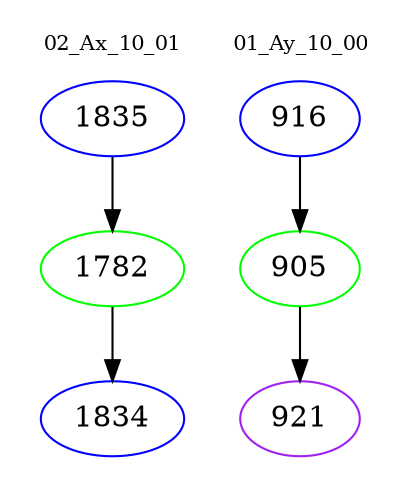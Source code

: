 digraph{
subgraph cluster_0 {
color = white
label = "02_Ax_10_01";
fontsize=10;
T0_1835 [label="1835", color="blue"]
T0_1835 -> T0_1782 [color="black"]
T0_1782 [label="1782", color="green"]
T0_1782 -> T0_1834 [color="black"]
T0_1834 [label="1834", color="blue"]
}
subgraph cluster_1 {
color = white
label = "01_Ay_10_00";
fontsize=10;
T1_916 [label="916", color="blue"]
T1_916 -> T1_905 [color="black"]
T1_905 [label="905", color="green"]
T1_905 -> T1_921 [color="black"]
T1_921 [label="921", color="purple"]
}
}
